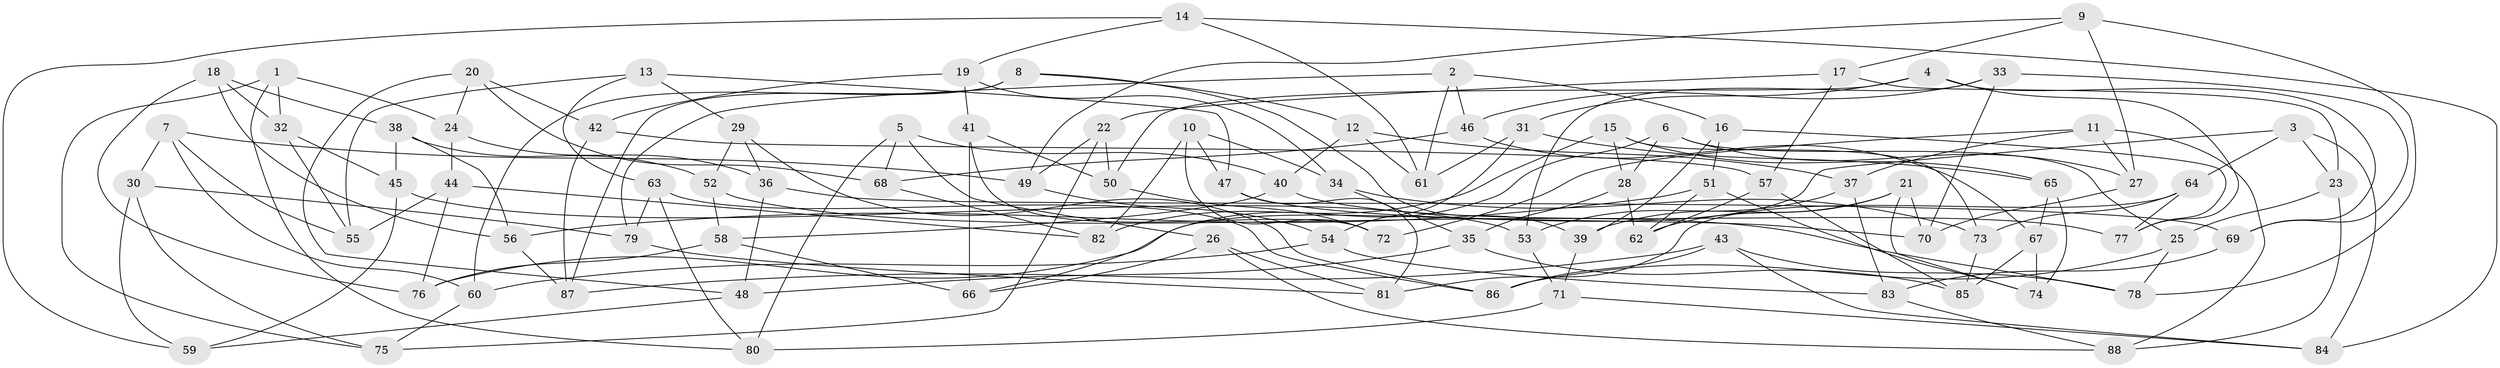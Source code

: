 // coarse degree distribution, {4: 0.5483870967741935, 5: 0.1774193548387097, 6: 0.22580645161290322, 3: 0.04838709677419355}
// Generated by graph-tools (version 1.1) at 2025/38/03/04/25 23:38:07]
// undirected, 88 vertices, 176 edges
graph export_dot {
  node [color=gray90,style=filled];
  1;
  2;
  3;
  4;
  5;
  6;
  7;
  8;
  9;
  10;
  11;
  12;
  13;
  14;
  15;
  16;
  17;
  18;
  19;
  20;
  21;
  22;
  23;
  24;
  25;
  26;
  27;
  28;
  29;
  30;
  31;
  32;
  33;
  34;
  35;
  36;
  37;
  38;
  39;
  40;
  41;
  42;
  43;
  44;
  45;
  46;
  47;
  48;
  49;
  50;
  51;
  52;
  53;
  54;
  55;
  56;
  57;
  58;
  59;
  60;
  61;
  62;
  63;
  64;
  65;
  66;
  67;
  68;
  69;
  70;
  71;
  72;
  73;
  74;
  75;
  76;
  77;
  78;
  79;
  80;
  81;
  82;
  83;
  84;
  85;
  86;
  87;
  88;
  1 -- 24;
  1 -- 75;
  1 -- 80;
  1 -- 32;
  2 -- 46;
  2 -- 16;
  2 -- 61;
  2 -- 79;
  3 -- 84;
  3 -- 23;
  3 -- 64;
  3 -- 76;
  4 -- 69;
  4 -- 31;
  4 -- 77;
  4 -- 50;
  5 -- 40;
  5 -- 68;
  5 -- 26;
  5 -- 80;
  6 -- 28;
  6 -- 27;
  6 -- 25;
  6 -- 66;
  7 -- 60;
  7 -- 30;
  7 -- 49;
  7 -- 55;
  8 -- 87;
  8 -- 60;
  8 -- 12;
  8 -- 39;
  9 -- 27;
  9 -- 17;
  9 -- 78;
  9 -- 49;
  10 -- 34;
  10 -- 82;
  10 -- 72;
  10 -- 47;
  11 -- 27;
  11 -- 37;
  11 -- 88;
  11 -- 72;
  12 -- 61;
  12 -- 40;
  12 -- 37;
  13 -- 29;
  13 -- 47;
  13 -- 55;
  13 -- 63;
  14 -- 84;
  14 -- 61;
  14 -- 19;
  14 -- 59;
  15 -- 82;
  15 -- 73;
  15 -- 65;
  15 -- 28;
  16 -- 39;
  16 -- 77;
  16 -- 51;
  17 -- 23;
  17 -- 22;
  17 -- 57;
  18 -- 38;
  18 -- 32;
  18 -- 56;
  18 -- 76;
  19 -- 42;
  19 -- 34;
  19 -- 41;
  20 -- 68;
  20 -- 24;
  20 -- 42;
  20 -- 48;
  21 -- 74;
  21 -- 70;
  21 -- 62;
  21 -- 39;
  22 -- 50;
  22 -- 75;
  22 -- 49;
  23 -- 88;
  23 -- 25;
  24 -- 36;
  24 -- 44;
  25 -- 86;
  25 -- 78;
  26 -- 66;
  26 -- 81;
  26 -- 88;
  27 -- 70;
  28 -- 62;
  28 -- 35;
  29 -- 52;
  29 -- 36;
  29 -- 86;
  30 -- 59;
  30 -- 79;
  30 -- 75;
  31 -- 61;
  31 -- 65;
  31 -- 54;
  32 -- 45;
  32 -- 55;
  33 -- 69;
  33 -- 70;
  33 -- 53;
  33 -- 46;
  34 -- 73;
  34 -- 35;
  35 -- 85;
  35 -- 48;
  36 -- 48;
  36 -- 69;
  37 -- 83;
  37 -- 53;
  38 -- 56;
  38 -- 52;
  38 -- 45;
  39 -- 71;
  40 -- 58;
  40 -- 77;
  41 -- 50;
  41 -- 66;
  41 -- 72;
  42 -- 57;
  42 -- 87;
  43 -- 78;
  43 -- 86;
  43 -- 87;
  43 -- 84;
  44 -- 55;
  44 -- 76;
  44 -- 82;
  45 -- 53;
  45 -- 59;
  46 -- 68;
  46 -- 67;
  47 -- 81;
  47 -- 70;
  48 -- 59;
  49 -- 54;
  50 -- 72;
  51 -- 74;
  51 -- 62;
  51 -- 56;
  52 -- 58;
  52 -- 78;
  53 -- 71;
  54 -- 60;
  54 -- 83;
  56 -- 87;
  57 -- 62;
  57 -- 85;
  58 -- 76;
  58 -- 66;
  60 -- 75;
  63 -- 80;
  63 -- 86;
  63 -- 79;
  64 -- 81;
  64 -- 77;
  64 -- 73;
  65 -- 74;
  65 -- 67;
  67 -- 74;
  67 -- 85;
  68 -- 82;
  69 -- 83;
  71 -- 84;
  71 -- 80;
  73 -- 85;
  79 -- 81;
  83 -- 88;
}
